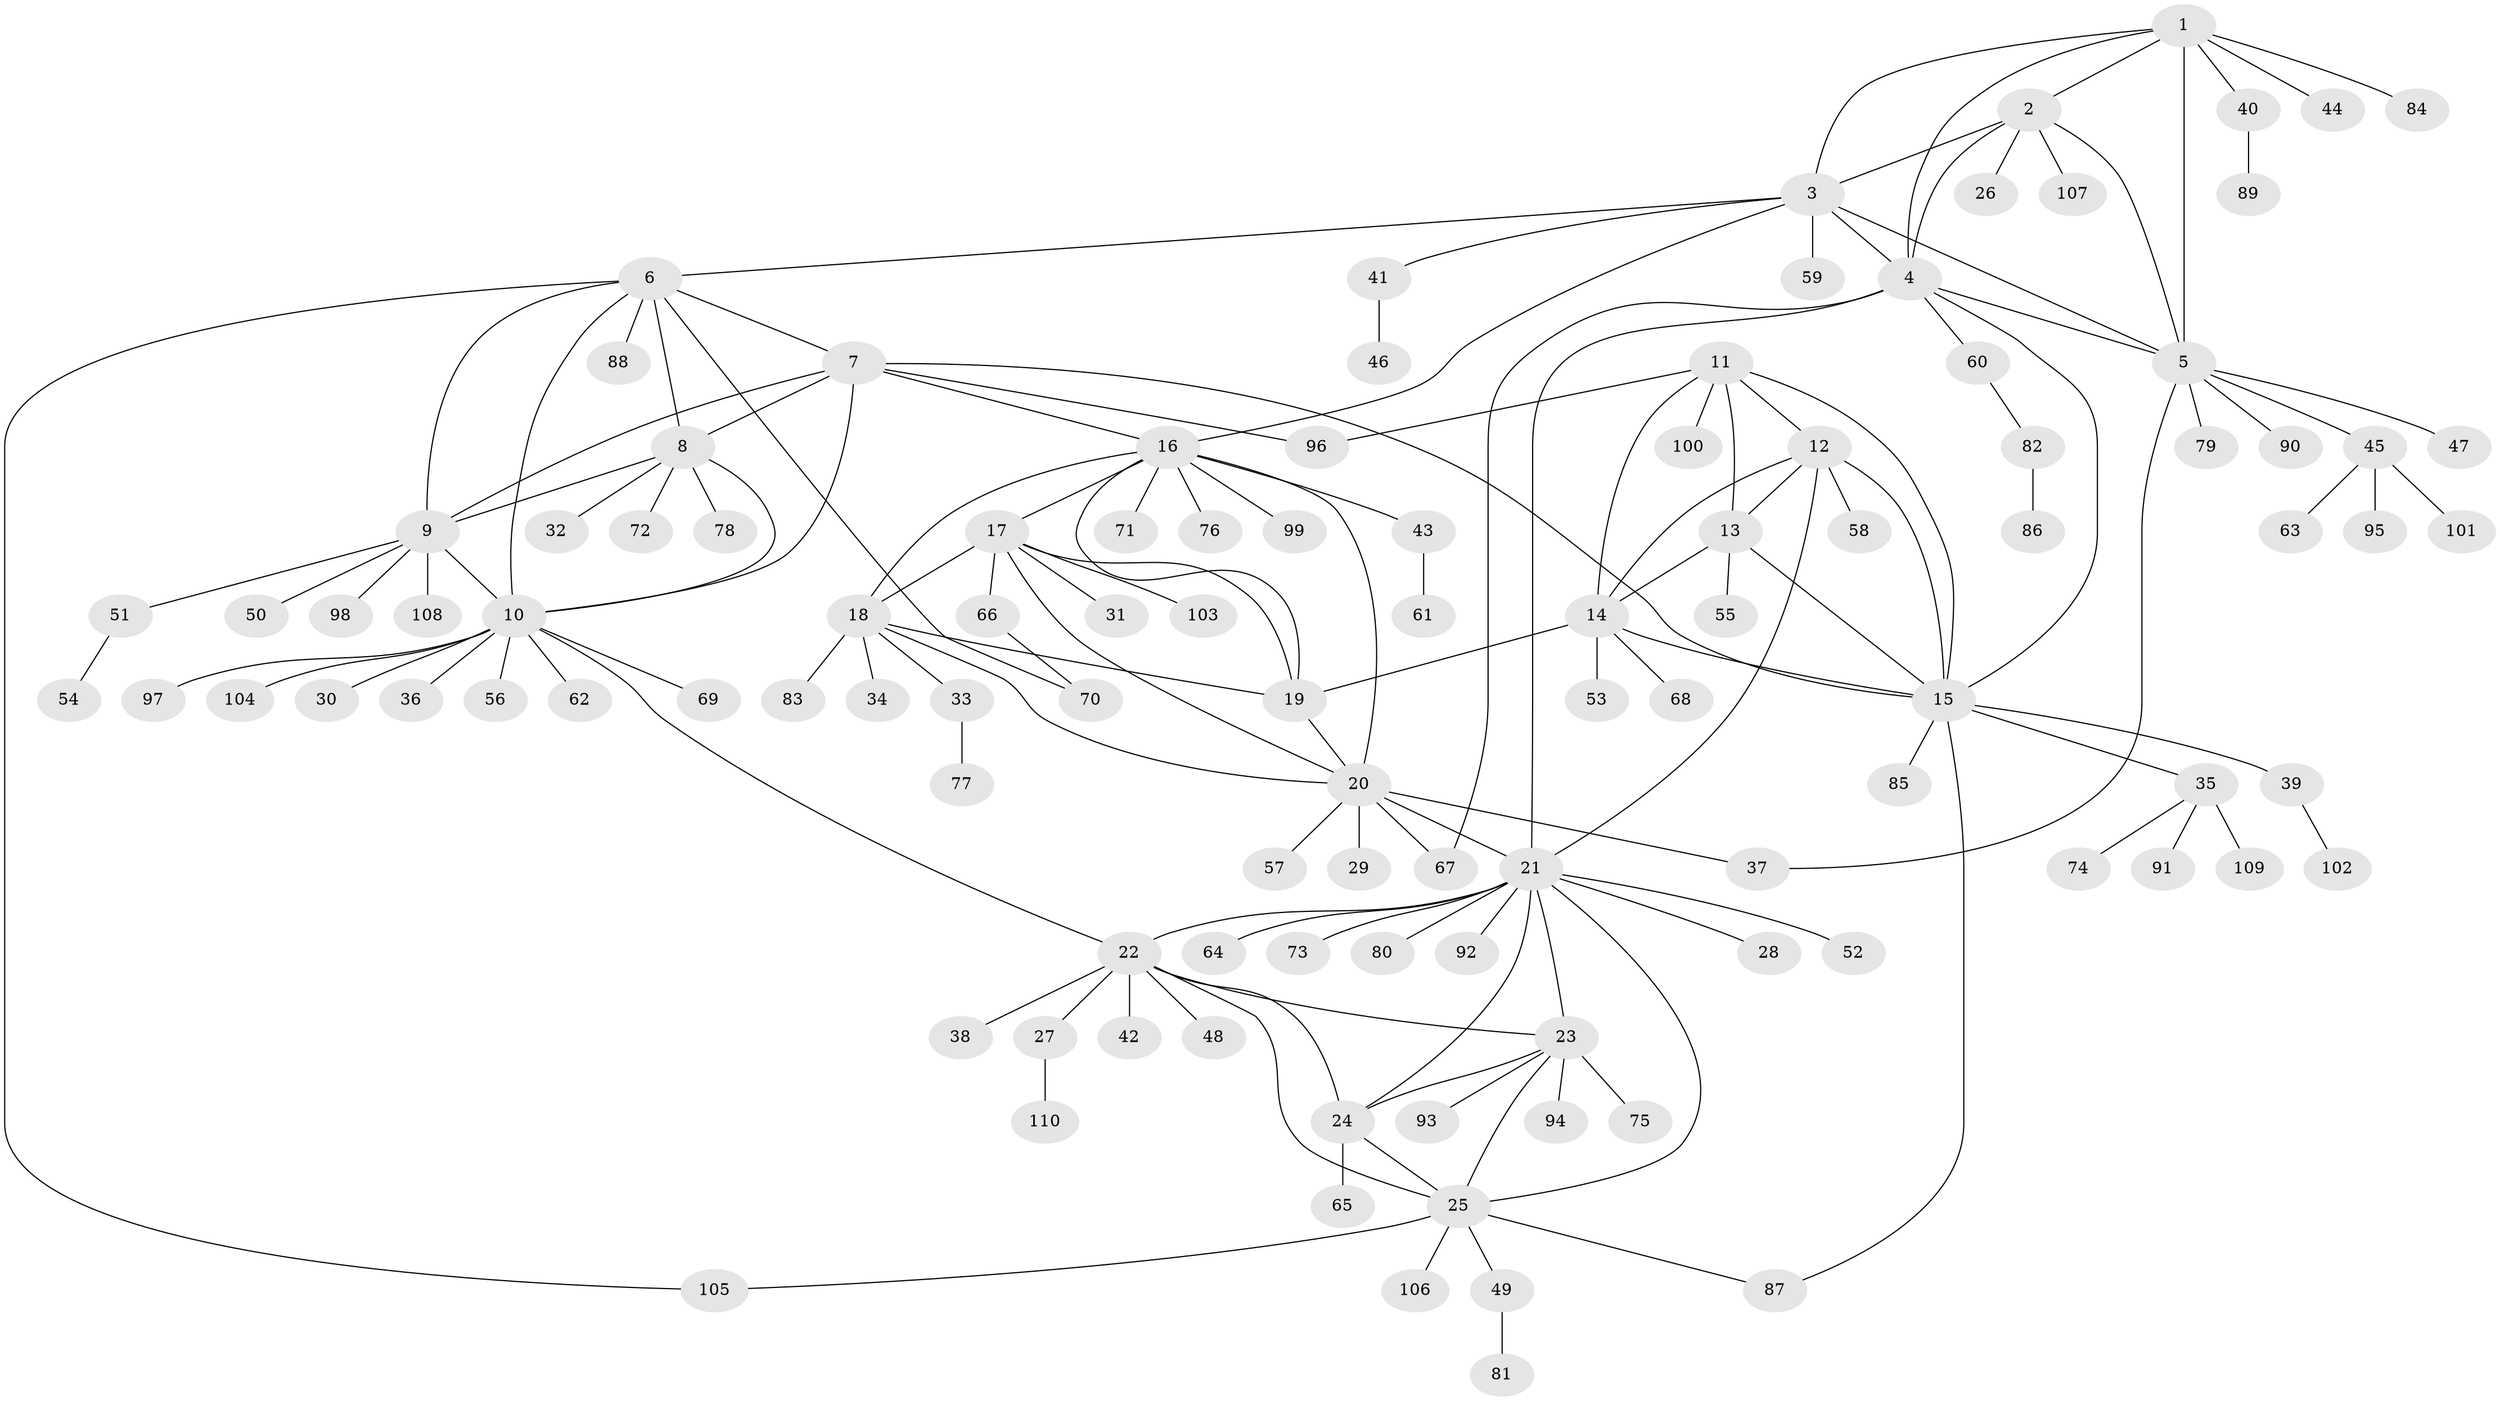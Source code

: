 // Generated by graph-tools (version 1.1) at 2025/02/03/09/25 03:02:39]
// undirected, 110 vertices, 151 edges
graph export_dot {
graph [start="1"]
  node [color=gray90,style=filled];
  1;
  2;
  3;
  4;
  5;
  6;
  7;
  8;
  9;
  10;
  11;
  12;
  13;
  14;
  15;
  16;
  17;
  18;
  19;
  20;
  21;
  22;
  23;
  24;
  25;
  26;
  27;
  28;
  29;
  30;
  31;
  32;
  33;
  34;
  35;
  36;
  37;
  38;
  39;
  40;
  41;
  42;
  43;
  44;
  45;
  46;
  47;
  48;
  49;
  50;
  51;
  52;
  53;
  54;
  55;
  56;
  57;
  58;
  59;
  60;
  61;
  62;
  63;
  64;
  65;
  66;
  67;
  68;
  69;
  70;
  71;
  72;
  73;
  74;
  75;
  76;
  77;
  78;
  79;
  80;
  81;
  82;
  83;
  84;
  85;
  86;
  87;
  88;
  89;
  90;
  91;
  92;
  93;
  94;
  95;
  96;
  97;
  98;
  99;
  100;
  101;
  102;
  103;
  104;
  105;
  106;
  107;
  108;
  109;
  110;
  1 -- 2;
  1 -- 3;
  1 -- 4;
  1 -- 5;
  1 -- 40;
  1 -- 44;
  1 -- 84;
  2 -- 3;
  2 -- 4;
  2 -- 5;
  2 -- 26;
  2 -- 107;
  3 -- 4;
  3 -- 5;
  3 -- 6;
  3 -- 16;
  3 -- 41;
  3 -- 59;
  4 -- 5;
  4 -- 15;
  4 -- 21;
  4 -- 60;
  4 -- 67;
  5 -- 37;
  5 -- 45;
  5 -- 47;
  5 -- 79;
  5 -- 90;
  6 -- 7;
  6 -- 8;
  6 -- 9;
  6 -- 10;
  6 -- 70;
  6 -- 88;
  6 -- 105;
  7 -- 8;
  7 -- 9;
  7 -- 10;
  7 -- 15;
  7 -- 16;
  7 -- 96;
  8 -- 9;
  8 -- 10;
  8 -- 32;
  8 -- 72;
  8 -- 78;
  9 -- 10;
  9 -- 50;
  9 -- 51;
  9 -- 98;
  9 -- 108;
  10 -- 22;
  10 -- 30;
  10 -- 36;
  10 -- 56;
  10 -- 62;
  10 -- 69;
  10 -- 97;
  10 -- 104;
  11 -- 12;
  11 -- 13;
  11 -- 14;
  11 -- 15;
  11 -- 96;
  11 -- 100;
  12 -- 13;
  12 -- 14;
  12 -- 15;
  12 -- 21;
  12 -- 58;
  13 -- 14;
  13 -- 15;
  13 -- 55;
  14 -- 15;
  14 -- 19;
  14 -- 53;
  14 -- 68;
  15 -- 35;
  15 -- 39;
  15 -- 85;
  15 -- 87;
  16 -- 17;
  16 -- 18;
  16 -- 19;
  16 -- 20;
  16 -- 43;
  16 -- 71;
  16 -- 76;
  16 -- 99;
  17 -- 18;
  17 -- 19;
  17 -- 20;
  17 -- 31;
  17 -- 66;
  17 -- 103;
  18 -- 19;
  18 -- 20;
  18 -- 33;
  18 -- 34;
  18 -- 83;
  19 -- 20;
  20 -- 21;
  20 -- 29;
  20 -- 37;
  20 -- 57;
  20 -- 67;
  21 -- 22;
  21 -- 23;
  21 -- 24;
  21 -- 25;
  21 -- 28;
  21 -- 52;
  21 -- 64;
  21 -- 73;
  21 -- 80;
  21 -- 92;
  22 -- 23;
  22 -- 24;
  22 -- 25;
  22 -- 27;
  22 -- 38;
  22 -- 42;
  22 -- 48;
  23 -- 24;
  23 -- 25;
  23 -- 75;
  23 -- 93;
  23 -- 94;
  24 -- 25;
  24 -- 65;
  25 -- 49;
  25 -- 87;
  25 -- 105;
  25 -- 106;
  27 -- 110;
  33 -- 77;
  35 -- 74;
  35 -- 91;
  35 -- 109;
  39 -- 102;
  40 -- 89;
  41 -- 46;
  43 -- 61;
  45 -- 63;
  45 -- 95;
  45 -- 101;
  49 -- 81;
  51 -- 54;
  60 -- 82;
  66 -- 70;
  82 -- 86;
}
